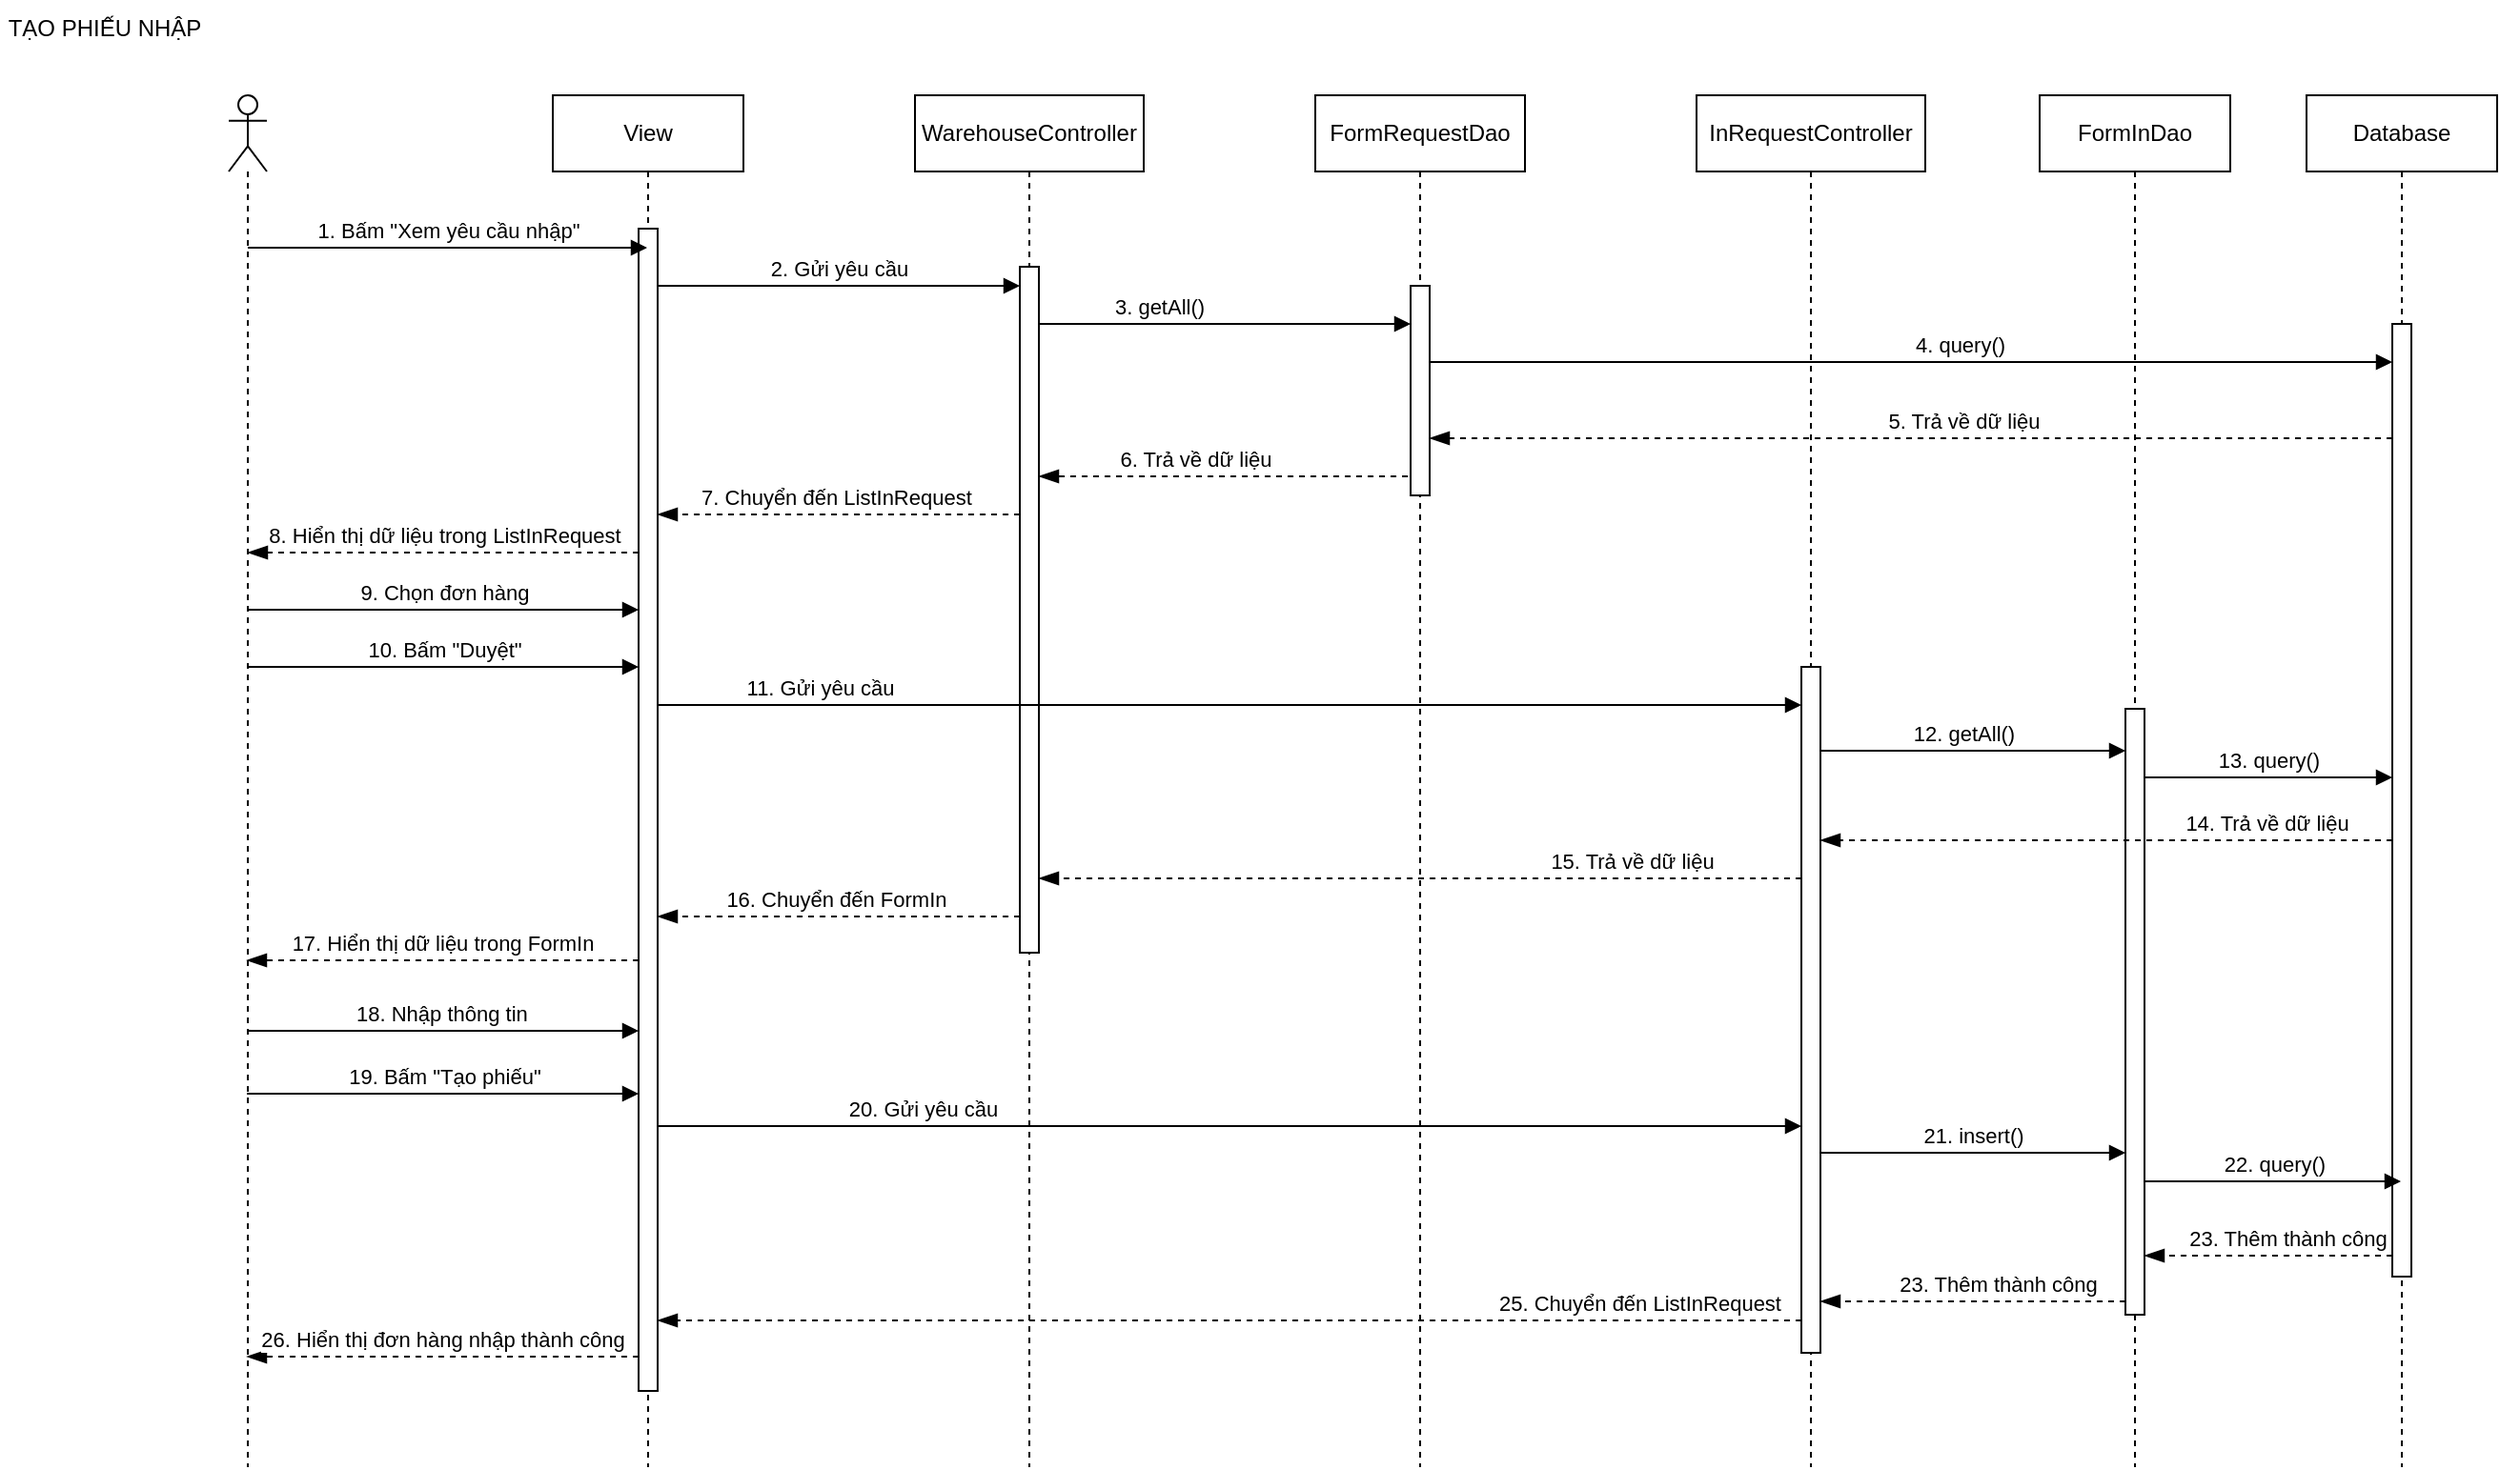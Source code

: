 <mxfile version="16.5.1" type="device"><diagram id="trUS_f4IB5Awd511wszH" name="Page-1"><mxGraphModel dx="1038" dy="641" grid="1" gridSize="10" guides="1" tooltips="1" connect="1" arrows="1" fold="1" page="1" pageScale="1" pageWidth="1654" pageHeight="2336" math="0" shadow="0"><root><mxCell id="0"/><mxCell id="1" parent="0"/><mxCell id="skwRBzHNDoTTPN7avHKi-1" value="" style="shape=umlLifeline;participant=umlActor;perimeter=lifelinePerimeter;whiteSpace=wrap;html=1;container=1;collapsible=0;recursiveResize=0;verticalAlign=top;spacingTop=36;outlineConnect=0;" vertex="1" parent="1"><mxGeometry x="130" y="80" width="20" height="720" as="geometry"/></mxCell><mxCell id="skwRBzHNDoTTPN7avHKi-2" value="TẠO PHIẾU NHẬP" style="text;html=1;strokeColor=none;fillColor=none;align=center;verticalAlign=middle;whiteSpace=wrap;rounded=0;" vertex="1" parent="1"><mxGeometry x="10" y="30" width="110" height="30" as="geometry"/></mxCell><mxCell id="skwRBzHNDoTTPN7avHKi-3" value="WarehouseController" style="shape=umlLifeline;perimeter=lifelinePerimeter;whiteSpace=wrap;html=1;container=1;collapsible=0;recursiveResize=0;outlineConnect=0;" vertex="1" parent="1"><mxGeometry x="490" y="80" width="120" height="720" as="geometry"/></mxCell><mxCell id="skwRBzHNDoTTPN7avHKi-22" value="" style="html=1;points=[];perimeter=orthogonalPerimeter;" vertex="1" parent="skwRBzHNDoTTPN7avHKi-3"><mxGeometry x="55" y="90" width="10" height="360" as="geometry"/></mxCell><mxCell id="skwRBzHNDoTTPN7avHKi-4" value="InRequestController" style="shape=umlLifeline;perimeter=lifelinePerimeter;whiteSpace=wrap;html=1;container=1;collapsible=0;recursiveResize=0;outlineConnect=0;" vertex="1" parent="1"><mxGeometry x="900" y="80" width="120" height="720" as="geometry"/></mxCell><mxCell id="skwRBzHNDoTTPN7avHKi-26" value="" style="html=1;points=[];perimeter=orthogonalPerimeter;" vertex="1" parent="skwRBzHNDoTTPN7avHKi-4"><mxGeometry x="55" y="300" width="10" height="360" as="geometry"/></mxCell><mxCell id="skwRBzHNDoTTPN7avHKi-5" value="View" style="shape=umlLifeline;perimeter=lifelinePerimeter;whiteSpace=wrap;html=1;container=1;collapsible=0;recursiveResize=0;outlineConnect=0;" vertex="1" parent="1"><mxGeometry x="300" y="80" width="100" height="720" as="geometry"/></mxCell><mxCell id="skwRBzHNDoTTPN7avHKi-21" value="" style="html=1;points=[];perimeter=orthogonalPerimeter;" vertex="1" parent="skwRBzHNDoTTPN7avHKi-5"><mxGeometry x="45" y="70" width="10" height="610" as="geometry"/></mxCell><mxCell id="skwRBzHNDoTTPN7avHKi-6" value="FormInDao" style="shape=umlLifeline;perimeter=lifelinePerimeter;whiteSpace=wrap;html=1;container=1;collapsible=0;recursiveResize=0;outlineConnect=0;" vertex="1" parent="1"><mxGeometry x="1080" y="80" width="100" height="720" as="geometry"/></mxCell><mxCell id="skwRBzHNDoTTPN7avHKi-29" value="" style="html=1;points=[];perimeter=orthogonalPerimeter;" vertex="1" parent="skwRBzHNDoTTPN7avHKi-6"><mxGeometry x="45" y="322" width="10" height="318" as="geometry"/></mxCell><mxCell id="skwRBzHNDoTTPN7avHKi-8" value="Database" style="shape=umlLifeline;perimeter=lifelinePerimeter;whiteSpace=wrap;html=1;container=1;collapsible=0;recursiveResize=0;outlineConnect=0;" vertex="1" parent="1"><mxGeometry x="1220" y="80" width="100" height="720" as="geometry"/></mxCell><mxCell id="skwRBzHNDoTTPN7avHKi-24" value="" style="html=1;points=[];perimeter=orthogonalPerimeter;" vertex="1" parent="skwRBzHNDoTTPN7avHKi-8"><mxGeometry x="45" y="120" width="10" height="500" as="geometry"/></mxCell><mxCell id="skwRBzHNDoTTPN7avHKi-9" value="1. Bấm &quot;Xem yêu cầu nhập&quot;" style="html=1;verticalAlign=bottom;endArrow=block;rounded=0;" edge="1" parent="1" source="skwRBzHNDoTTPN7avHKi-1" target="skwRBzHNDoTTPN7avHKi-5"><mxGeometry width="80" relative="1" as="geometry"><mxPoint x="220" y="160" as="sourcePoint"/><mxPoint x="300" y="160" as="targetPoint"/><Array as="points"><mxPoint x="240" y="160"/></Array></mxGeometry></mxCell><mxCell id="skwRBzHNDoTTPN7avHKi-10" value="2. Gửi yêu cầu" style="html=1;verticalAlign=bottom;endArrow=block;rounded=0;" edge="1" parent="1" source="skwRBzHNDoTTPN7avHKi-21" target="skwRBzHNDoTTPN7avHKi-22"><mxGeometry width="80" relative="1" as="geometry"><mxPoint x="400" y="180" as="sourcePoint"/><mxPoint x="480" y="180" as="targetPoint"/><Array as="points"><mxPoint x="480" y="180"/></Array></mxGeometry></mxCell><mxCell id="skwRBzHNDoTTPN7avHKi-11" value="6. Trả về dữ liệu" style="html=1;verticalAlign=bottom;endArrow=blockThin;dashed=1;endSize=8;rounded=0;endFill=1;" edge="1" parent="1" source="skwRBzHNDoTTPN7avHKi-14" target="skwRBzHNDoTTPN7avHKi-22"><mxGeometry x="0.178" relative="1" as="geometry"><mxPoint x="490" y="220" as="sourcePoint"/><mxPoint x="410" y="220" as="targetPoint"/><Array as="points"><mxPoint x="700" y="280"/></Array><mxPoint as="offset"/></mxGeometry></mxCell><mxCell id="skwRBzHNDoTTPN7avHKi-12" value="8. Hiển thị dữ liệu trong ListInRequest" style="html=1;verticalAlign=bottom;endArrow=blockThin;dashed=1;endSize=8;rounded=0;endFill=1;" edge="1" parent="1" source="skwRBzHNDoTTPN7avHKi-21" target="skwRBzHNDoTTPN7avHKi-1"><mxGeometry relative="1" as="geometry"><mxPoint x="349.5" y="320" as="sourcePoint"/><mxPoint x="169.5" y="320" as="targetPoint"/><Array as="points"><mxPoint x="230.5" y="320"/><mxPoint x="200.5" y="320"/></Array></mxGeometry></mxCell><mxCell id="skwRBzHNDoTTPN7avHKi-14" value="FormRequestDao" style="shape=umlLifeline;perimeter=lifelinePerimeter;whiteSpace=wrap;html=1;container=1;collapsible=0;recursiveResize=0;outlineConnect=0;" vertex="1" parent="1"><mxGeometry x="700" y="80" width="110" height="720" as="geometry"/></mxCell><mxCell id="skwRBzHNDoTTPN7avHKi-23" value="" style="html=1;points=[];perimeter=orthogonalPerimeter;" vertex="1" parent="skwRBzHNDoTTPN7avHKi-14"><mxGeometry x="50" y="100" width="10" height="110" as="geometry"/></mxCell><mxCell id="skwRBzHNDoTTPN7avHKi-15" value="3. getAll()" style="html=1;verticalAlign=bottom;endArrow=block;rounded=0;" edge="1" parent="1" source="skwRBzHNDoTTPN7avHKi-22" target="skwRBzHNDoTTPN7avHKi-23"><mxGeometry x="-0.371" width="80" relative="1" as="geometry"><mxPoint x="640" y="200" as="sourcePoint"/><mxPoint x="720" y="200" as="targetPoint"/><Array as="points"><mxPoint x="670" y="200"/></Array><mxPoint x="1" as="offset"/></mxGeometry></mxCell><mxCell id="skwRBzHNDoTTPN7avHKi-16" value="4. query()" style="html=1;verticalAlign=bottom;endArrow=block;rounded=0;" edge="1" parent="1" source="skwRBzHNDoTTPN7avHKi-23" target="skwRBzHNDoTTPN7avHKi-24"><mxGeometry x="0.099" width="80" relative="1" as="geometry"><mxPoint x="1050" y="220" as="sourcePoint"/><mxPoint x="1130" y="220" as="targetPoint"/><Array as="points"><mxPoint x="1210" y="220"/></Array><mxPoint as="offset"/></mxGeometry></mxCell><mxCell id="skwRBzHNDoTTPN7avHKi-17" value="5. Trả về dữ liệu" style="html=1;verticalAlign=bottom;endArrow=blockThin;dashed=1;endSize=8;rounded=0;endFill=1;" edge="1" parent="1" source="skwRBzHNDoTTPN7avHKi-24" target="skwRBzHNDoTTPN7avHKi-23"><mxGeometry x="-0.109" relative="1" as="geometry"><mxPoint x="1140" y="280" as="sourcePoint"/><mxPoint x="940" y="280" as="targetPoint"/><Array as="points"><mxPoint x="1001" y="260"/></Array><mxPoint as="offset"/></mxGeometry></mxCell><mxCell id="skwRBzHNDoTTPN7avHKi-18" value="7. Chuyển đến ListInRequest&amp;nbsp;" style="html=1;verticalAlign=bottom;endArrow=blockThin;dashed=1;endSize=8;rounded=0;endFill=1;" edge="1" parent="1" source="skwRBzHNDoTTPN7avHKi-22" target="skwRBzHNDoTTPN7avHKi-21"><mxGeometry relative="1" as="geometry"><mxPoint x="359.5" y="258" as="sourcePoint"/><mxPoint x="179.5" y="258" as="targetPoint"/><Array as="points"><mxPoint x="420" y="300"/><mxPoint x="360" y="300"/></Array></mxGeometry></mxCell><mxCell id="skwRBzHNDoTTPN7avHKi-19" value="9. Chọn đơn hàng" style="html=1;verticalAlign=bottom;endArrow=block;rounded=0;" edge="1" parent="1" source="skwRBzHNDoTTPN7avHKi-1" target="skwRBzHNDoTTPN7avHKi-21"><mxGeometry width="80" relative="1" as="geometry"><mxPoint x="150" y="350" as="sourcePoint"/><mxPoint x="230" y="350" as="targetPoint"/><Array as="points"><mxPoint x="280" y="350"/></Array></mxGeometry></mxCell><mxCell id="skwRBzHNDoTTPN7avHKi-20" value="10. Bấm &quot;Duyệt&quot;" style="html=1;verticalAlign=bottom;endArrow=block;rounded=0;" edge="1" parent="1" source="skwRBzHNDoTTPN7avHKi-1" target="skwRBzHNDoTTPN7avHKi-21"><mxGeometry width="80" relative="1" as="geometry"><mxPoint x="210" y="400" as="sourcePoint"/><mxPoint x="290" y="400" as="targetPoint"/><Array as="points"><mxPoint x="250" y="380"/></Array></mxGeometry></mxCell><mxCell id="skwRBzHNDoTTPN7avHKi-25" value="11. Gửi yêu cầu" style="html=1;verticalAlign=bottom;endArrow=block;rounded=0;" edge="1" parent="1" source="skwRBzHNDoTTPN7avHKi-21" target="skwRBzHNDoTTPN7avHKi-26"><mxGeometry x="-0.717" width="80" relative="1" as="geometry"><mxPoint x="410" y="400" as="sourcePoint"/><mxPoint x="490" y="400" as="targetPoint"/><Array as="points"><mxPoint x="600" y="400"/></Array><mxPoint as="offset"/></mxGeometry></mxCell><mxCell id="skwRBzHNDoTTPN7avHKi-28" value="12. getAll()" style="html=1;verticalAlign=bottom;endArrow=block;rounded=0;" edge="1" parent="1"><mxGeometry x="-0.062" width="80" relative="1" as="geometry"><mxPoint x="965" y="424" as="sourcePoint"/><mxPoint x="1125" y="424" as="targetPoint"/><mxPoint as="offset"/></mxGeometry></mxCell><mxCell id="skwRBzHNDoTTPN7avHKi-31" value="13. query()" style="html=1;verticalAlign=bottom;endArrow=block;rounded=0;" edge="1" parent="1" target="skwRBzHNDoTTPN7avHKi-24"><mxGeometry width="80" relative="1" as="geometry"><mxPoint x="1135" y="438" as="sourcePoint"/><mxPoint x="1269.5" y="438" as="targetPoint"/></mxGeometry></mxCell><mxCell id="skwRBzHNDoTTPN7avHKi-32" value="14. Trả về dữ liệu" style="html=1;verticalAlign=bottom;endArrow=blockThin;dashed=1;endSize=8;rounded=0;endFill=1;" edge="1" parent="1" source="skwRBzHNDoTTPN7avHKi-24" target="skwRBzHNDoTTPN7avHKi-26"><mxGeometry x="-0.559" relative="1" as="geometry"><mxPoint x="1265" y="471" as="sourcePoint"/><mxPoint x="970" y="471" as="targetPoint"/><Array as="points"><mxPoint x="1011" y="471"/></Array><mxPoint as="offset"/></mxGeometry></mxCell><mxCell id="skwRBzHNDoTTPN7avHKi-33" value="15. Trả về dữ liệu" style="html=1;verticalAlign=bottom;endArrow=blockThin;dashed=1;endSize=8;rounded=0;endFill=1;" edge="1" parent="1" source="skwRBzHNDoTTPN7avHKi-26"><mxGeometry x="-0.556" relative="1" as="geometry"><mxPoint x="960" y="491" as="sourcePoint"/><mxPoint x="555" y="491" as="targetPoint"/><Array as="points"><mxPoint x="710" y="491"/></Array><mxPoint as="offset"/></mxGeometry></mxCell><mxCell id="skwRBzHNDoTTPN7avHKi-34" value="16. Chuyển đến FormIn&amp;nbsp;" style="html=1;verticalAlign=bottom;endArrow=blockThin;dashed=1;endSize=8;rounded=0;endFill=1;" edge="1" parent="1"><mxGeometry relative="1" as="geometry"><mxPoint x="545" y="511" as="sourcePoint"/><mxPoint x="355" y="511" as="targetPoint"/><Array as="points"><mxPoint x="430" y="511"/><mxPoint x="370" y="511"/></Array></mxGeometry></mxCell><mxCell id="skwRBzHNDoTTPN7avHKi-35" value="17. Hiển thị dữ liệu trong FormIn" style="html=1;verticalAlign=bottom;endArrow=blockThin;dashed=1;endSize=8;rounded=0;endFill=1;" edge="1" parent="1"><mxGeometry relative="1" as="geometry"><mxPoint x="345" y="534" as="sourcePoint"/><mxPoint x="139.5" y="534" as="targetPoint"/><Array as="points"><mxPoint x="240.5" y="534"/><mxPoint x="210.5" y="534"/></Array></mxGeometry></mxCell><mxCell id="skwRBzHNDoTTPN7avHKi-36" value="18. Nhập thông tin&amp;nbsp;" style="html=1;verticalAlign=bottom;endArrow=block;rounded=0;" edge="1" parent="1"><mxGeometry width="80" relative="1" as="geometry"><mxPoint x="139.5" y="571" as="sourcePoint"/><mxPoint x="345" y="571" as="targetPoint"/><Array as="points"><mxPoint x="260" y="571"/></Array></mxGeometry></mxCell><mxCell id="skwRBzHNDoTTPN7avHKi-37" value="19. Bấm &quot;Tạo phiếu&quot;" style="html=1;verticalAlign=bottom;endArrow=block;rounded=0;" edge="1" parent="1"><mxGeometry width="80" relative="1" as="geometry"><mxPoint x="139.5" y="604" as="sourcePoint"/><mxPoint x="345" y="604" as="targetPoint"/><Array as="points"><mxPoint x="270" y="604"/></Array></mxGeometry></mxCell><mxCell id="skwRBzHNDoTTPN7avHKi-38" value="20. Gửi yêu cầu" style="html=1;verticalAlign=bottom;endArrow=block;rounded=0;" edge="1" parent="1" target="skwRBzHNDoTTPN7avHKi-26"><mxGeometry x="-0.537" width="80" relative="1" as="geometry"><mxPoint x="355" y="621" as="sourcePoint"/><mxPoint x="1125" y="621" as="targetPoint"/><mxPoint as="offset"/></mxGeometry></mxCell><mxCell id="skwRBzHNDoTTPN7avHKi-40" value="21. insert()" style="html=1;verticalAlign=bottom;endArrow=block;rounded=0;" edge="1" parent="1"><mxGeometry width="80" relative="1" as="geometry"><mxPoint x="965" y="635" as="sourcePoint"/><mxPoint x="1125" y="635" as="targetPoint"/></mxGeometry></mxCell><mxCell id="skwRBzHNDoTTPN7avHKi-41" value="22. query()" style="html=1;verticalAlign=bottom;endArrow=block;rounded=0;" edge="1" parent="1"><mxGeometry width="80" relative="1" as="geometry"><mxPoint x="1135" y="650" as="sourcePoint"/><mxPoint x="1269.5" y="650" as="targetPoint"/></mxGeometry></mxCell><mxCell id="skwRBzHNDoTTPN7avHKi-43" value="23. Thêm thành công" style="html=1;verticalAlign=bottom;endArrow=blockThin;dashed=1;endSize=8;rounded=0;endFill=1;" edge="1" parent="1" target="skwRBzHNDoTTPN7avHKi-29"><mxGeometry x="-0.154" relative="1" as="geometry"><mxPoint x="1265" y="689" as="sourcePoint"/><mxPoint x="965" y="689" as="targetPoint"/><Array as="points"><mxPoint x="1160" y="689"/></Array><mxPoint as="offset"/></mxGeometry></mxCell><mxCell id="skwRBzHNDoTTPN7avHKi-44" value="23. Thêm thành công" style="html=1;verticalAlign=bottom;endArrow=blockThin;dashed=1;endSize=8;rounded=0;endFill=1;" edge="1" parent="1" target="skwRBzHNDoTTPN7avHKi-26"><mxGeometry x="-0.154" relative="1" as="geometry"><mxPoint x="1125" y="713" as="sourcePoint"/><mxPoint x="959.5" y="713" as="targetPoint"/><Array as="points"><mxPoint x="1015" y="713"/></Array><mxPoint as="offset"/></mxGeometry></mxCell><mxCell id="skwRBzHNDoTTPN7avHKi-45" value="25. Chuyển đến ListInRequest" style="html=1;verticalAlign=bottom;endArrow=blockThin;dashed=1;endSize=8;rounded=0;endFill=1;" edge="1" parent="1" source="skwRBzHNDoTTPN7avHKi-26" target="skwRBzHNDoTTPN7avHKi-21"><mxGeometry x="-0.717" relative="1" as="geometry"><mxPoint x="1135" y="723" as="sourcePoint"/><mxPoint x="975" y="723" as="targetPoint"/><Array as="points"><mxPoint x="890" y="723"/></Array><mxPoint as="offset"/></mxGeometry></mxCell><mxCell id="skwRBzHNDoTTPN7avHKi-46" value="26. Hiển thị đơn hàng nhập thành công" style="html=1;verticalAlign=bottom;endArrow=blockThin;dashed=1;endSize=8;rounded=0;endFill=1;" edge="1" parent="1"><mxGeometry relative="1" as="geometry"><mxPoint x="345" y="742" as="sourcePoint"/><mxPoint x="139.5" y="742" as="targetPoint"/><Array as="points"><mxPoint x="250.5" y="742"/><mxPoint x="220.5" y="742"/></Array></mxGeometry></mxCell></root></mxGraphModel></diagram></mxfile>